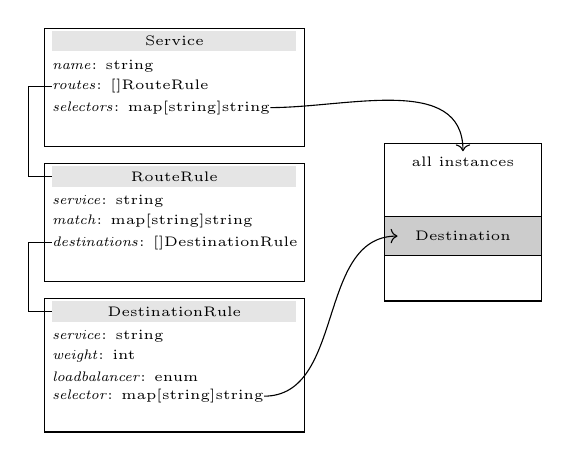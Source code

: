 \begin{tikzpicture}[every node/.style={inner sep=0pt, font={\tiny}},box/.style={rectangle,draw}, cl/.style={box,minimum width=3.3cm}, clheader/.style={inner sep=2pt,below,fill=black!10,minimum width=3.1cm}]

 \node[cl, minimum height=1.5cm] at (0,0) (s1) {};
 \node[clheader] at ([yshift=-1pt]s1.north) (h1) {Service};
 \node[right] at ([yshift=-5pt]h1.south west) (att1-1) {\textit{name}: string};
 \node[right] at ([yshift=-5pt]att1-1.south west) (att1-2) {\textit{routes}: []RouteRule};
 \node[right] at ([yshift=-5pt]att1-2.south west) (att1-3) {\textit{selectors}: map[string]string};
 
 \node[cl, below, minimum height=1.5cm] at ([yshift=-0.2cm]s1.south) (s2) {};
 \node[clheader] at ([yshift=-1pt]s2.north) (h2) {RouteRule};
 \node[right] at ([yshift=-5pt]h2.south west) (att2-1) {\textit{service}: string};
 \node[right] at ([yshift=-5pt]att2-1.south west) (att2-2) {\textit{match}: map[string]string};
 \node[right] at ([yshift=-5pt]att2-2.south west) (att2-3) {\textit{destinations}: []DestinationRule};

 \node[cl, below, minimum height=1.7cm] at ([yshift=-0.2cm]s2.south) (s3) {};
 \node[clheader] at ([yshift=-1pt]s3.north) (h3) {DestinationRule};
 \node[right] at ([yshift=-5pt]h3.south west) (att3-1) {\textit{service}: string};
 \node[right] at ([yshift=-5pt]att3-1.south west) (att3-2) {\textit{weight}: int};
 \node[right] at ([yshift=-5pt]att3-2.south west) (att3-3) {\textit{loadbalancer}: enum};
 \node[right] at ([yshift=-5pt]att3-3.south west) (att3-4) {\textit{selector}: map[string]string};
  
  \draw (att1-2.west) -- ++ (-0.3cm,0) |- (h2.west);
  \draw (att2-3.west) -- ++ (-0.3cm,0) |- (h3.west);
  
 \node[box, minimum width=2cm,  minimum height= 2cm,right] at ([xshift=1cm]s2.east) (all) {};
  \node[box, minimum width=2cm,  minimum height= 0.5cm,right, fill=black!20] at ([xshift=1cm, yshift=-5pt]s2.east) (dest) {Destination};
  \node[below] at ([yshift=-5pt]all.north) {all instances};
  \draw[->] (att1-3.east) to[out=0,in=90] ([yshift=-3pt]all.north);
  \draw[->] (att3-4.east) to[out=0,in=180] ([xshift=5pt]dest.west);
\end{tikzpicture}
